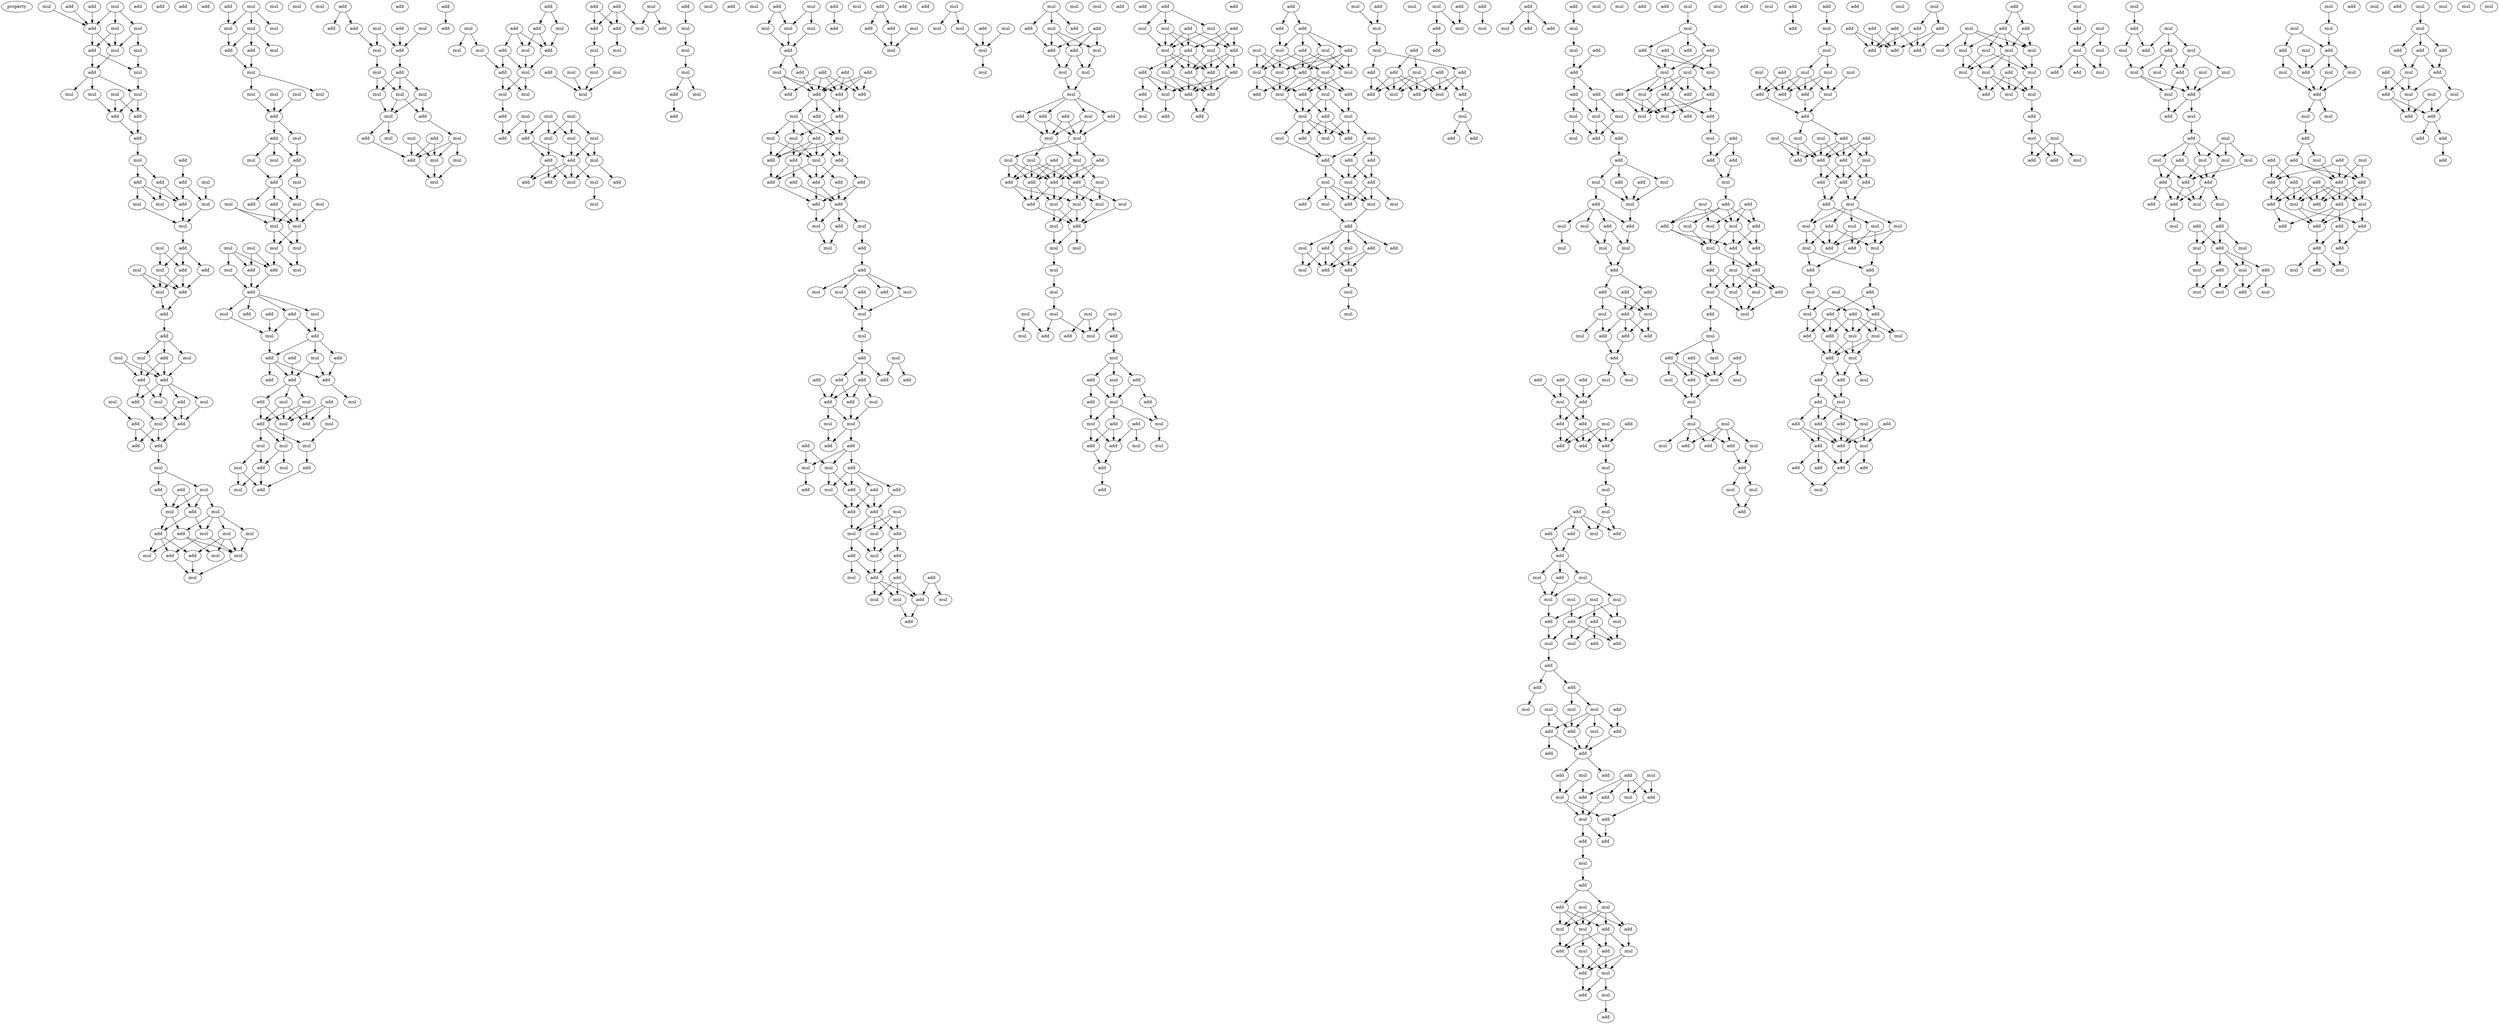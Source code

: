 digraph {
    node [fontcolor=black]
    property [mul=2,lf=1.1]
    0 [ label = mul ];
    1 [ label = mul ];
    2 [ label = add ];
    3 [ label = add ];
    4 [ label = add ];
    5 [ label = add ];
    6 [ label = mul ];
    7 [ label = mul ];
    8 [ label = mul ];
    9 [ label = add ];
    10 [ label = mul ];
    11 [ label = mul ];
    12 [ label = add ];
    13 [ label = mul ];
    14 [ label = mul ];
    15 [ label = add ];
    16 [ label = mul ];
    17 [ label = mul ];
    18 [ label = add ];
    19 [ label = add ];
    20 [ label = add ];
    21 [ label = add ];
    22 [ label = add ];
    23 [ label = mul ];
    24 [ label = add ];
    25 [ label = add ];
    26 [ label = add ];
    27 [ label = mul ];
    28 [ label = add ];
    29 [ label = add ];
    30 [ label = mul ];
    31 [ label = mul ];
    32 [ label = mul ];
    33 [ label = mul ];
    34 [ label = mul ];
    35 [ label = add ];
    36 [ label = mul ];
    37 [ label = mul ];
    38 [ label = add ];
    39 [ label = add ];
    40 [ label = mul ];
    41 [ label = add ];
    42 [ label = add ];
    43 [ label = add ];
    44 [ label = mul ];
    45 [ label = mul ];
    46 [ label = mul ];
    47 [ label = add ];
    48 [ label = add ];
    49 [ label = add ];
    50 [ label = add ];
    51 [ label = mul ];
    52 [ label = mul ];
    53 [ label = mul ];
    54 [ label = add ];
    55 [ label = add ];
    56 [ label = mul ];
    57 [ label = add ];
    58 [ label = add ];
    59 [ label = add ];
    60 [ label = mul ];
    61 [ label = mul ];
    62 [ label = add ];
    63 [ label = add ];
    64 [ label = mul ];
    65 [ label = mul ];
    66 [ label = add ];
    67 [ label = mul ];
    68 [ label = mul ];
    69 [ label = mul ];
    70 [ label = add ];
    71 [ label = add ];
    72 [ label = add ];
    73 [ label = mul ];
    74 [ label = add ];
    75 [ label = mul ];
    76 [ label = mul ];
    77 [ label = mul ];
    78 [ label = mul ];
    79 [ label = add ];
    80 [ label = mul ];
    81 [ label = mul ];
    82 [ label = mul ];
    83 [ label = mul ];
    84 [ label = add ];
    85 [ label = add ];
    86 [ label = mul ];
    87 [ label = mul ];
    88 [ label = mul ];
    89 [ label = mul ];
    90 [ label = mul ];
    91 [ label = add ];
    92 [ label = mul ];
    93 [ label = add ];
    94 [ label = mul ];
    95 [ label = add ];
    96 [ label = mul ];
    97 [ label = mul ];
    98 [ label = add ];
    99 [ label = mul ];
    100 [ label = mul ];
    101 [ label = add ];
    102 [ label = add ];
    103 [ label = mul ];
    104 [ label = mul ];
    105 [ label = mul ];
    106 [ label = mul ];
    107 [ label = mul ];
    108 [ label = mul ];
    109 [ label = mul ];
    110 [ label = add ];
    111 [ label = add ];
    112 [ label = mul ];
    113 [ label = mul ];
    114 [ label = add ];
    115 [ label = add ];
    116 [ label = add ];
    117 [ label = mul ];
    118 [ label = mul ];
    119 [ label = add ];
    120 [ label = add ];
    121 [ label = mul ];
    122 [ label = add ];
    123 [ label = add ];
    124 [ label = mul ];
    125 [ label = add ];
    126 [ label = add ];
    127 [ label = add ];
    128 [ label = add ];
    129 [ label = mul ];
    130 [ label = mul ];
    131 [ label = add ];
    132 [ label = add ];
    133 [ label = mul ];
    134 [ label = add ];
    135 [ label = mul ];
    136 [ label = mul ];
    137 [ label = add ];
    138 [ label = mul ];
    139 [ label = mul ];
    140 [ label = mul ];
    141 [ label = add ];
    142 [ label = add ];
    143 [ label = mul ];
    144 [ label = mul ];
    145 [ label = mul ];
    146 [ label = mul ];
    147 [ label = add ];
    148 [ label = mul ];
    149 [ label = mul ];
    150 [ label = add ];
    151 [ label = add ];
    152 [ label = add ];
    153 [ label = mul ];
    154 [ label = mul ];
    155 [ label = add ];
    156 [ label = add ];
    157 [ label = mul ];
    158 [ label = add ];
    159 [ label = mul ];
    160 [ label = mul ];
    161 [ label = mul ];
    162 [ label = mul ];
    163 [ label = add ];
    164 [ label = mul ];
    165 [ label = mul ];
    166 [ label = mul ];
    167 [ label = add ];
    168 [ label = add ];
    169 [ label = mul ];
    170 [ label = add ];
    171 [ label = mul ];
    172 [ label = mul ];
    173 [ label = add ];
    174 [ label = mul ];
    175 [ label = add ];
    176 [ label = add ];
    177 [ label = add ];
    178 [ label = add ];
    179 [ label = add ];
    180 [ label = mul ];
    181 [ label = mul ];
    182 [ label = mul ];
    183 [ label = add ];
    184 [ label = mul ];
    185 [ label = mul ];
    186 [ label = add ];
    187 [ label = add ];
    188 [ label = mul ];
    189 [ label = mul ];
    190 [ label = mul ];
    191 [ label = mul ];
    192 [ label = add ];
    193 [ label = mul ];
    194 [ label = mul ];
    195 [ label = mul ];
    196 [ label = mul ];
    197 [ label = add ];
    198 [ label = add ];
    199 [ label = mul ];
    200 [ label = add ];
    201 [ label = add ];
    202 [ label = mul ];
    203 [ label = add ];
    204 [ label = add ];
    205 [ label = add ];
    206 [ label = mul ];
    207 [ label = mul ];
    208 [ label = mul ];
    209 [ label = add ];
    210 [ label = mul ];
    211 [ label = add ];
    212 [ label = add ];
    213 [ label = add ];
    214 [ label = add ];
    215 [ label = mul ];
    216 [ label = mul ];
    217 [ label = mul ];
    218 [ label = add ];
    219 [ label = mul ];
    220 [ label = mul ];
    221 [ label = mul ];
    222 [ label = add ];
    223 [ label = mul ];
    224 [ label = mul ];
    225 [ label = mul ];
    226 [ label = add ];
    227 [ label = mul ];
    228 [ label = mul ];
    229 [ label = mul ];
    230 [ label = add ];
    231 [ label = mul ];
    232 [ label = add ];
    233 [ label = add ];
    234 [ label = mul ];
    235 [ label = mul ];
    236 [ label = mul ];
    237 [ label = mul ];
    238 [ label = add ];
    239 [ label = add ];
    240 [ label = add ];
    241 [ label = add ];
    242 [ label = mul ];
    243 [ label = add ];
    244 [ label = add ];
    245 [ label = add ];
    246 [ label = add ];
    247 [ label = add ];
    248 [ label = add ];
    249 [ label = mul ];
    250 [ label = add ];
    251 [ label = mul ];
    252 [ label = add ];
    253 [ label = mul ];
    254 [ label = mul ];
    255 [ label = add ];
    256 [ label = add ];
    257 [ label = add ];
    258 [ label = mul ];
    259 [ label = add ];
    260 [ label = add ];
    261 [ label = add ];
    262 [ label = add ];
    263 [ label = add ];
    264 [ label = add ];
    265 [ label = add ];
    266 [ label = add ];
    267 [ label = add ];
    268 [ label = mul ];
    269 [ label = mul ];
    270 [ label = add ];
    271 [ label = add ];
    272 [ label = mul ];
    273 [ label = add ];
    274 [ label = mul ];
    275 [ label = mul ];
    276 [ label = add ];
    277 [ label = add ];
    278 [ label = mul ];
    279 [ label = mul ];
    280 [ label = mul ];
    281 [ label = mul ];
    282 [ label = add ];
    283 [ label = add ];
    284 [ label = add ];
    285 [ label = add ];
    286 [ label = add ];
    287 [ label = add ];
    288 [ label = mul ];
    289 [ label = add ];
    290 [ label = add ];
    291 [ label = mul ];
    292 [ label = mul ];
    293 [ label = add ];
    294 [ label = add ];
    295 [ label = add ];
    296 [ label = mul ];
    297 [ label = add ];
    298 [ label = mul ];
    299 [ label = add ];
    300 [ label = add ];
    301 [ label = add ];
    302 [ label = mul ];
    303 [ label = add ];
    304 [ label = add ];
    305 [ label = mul ];
    306 [ label = add ];
    307 [ label = add ];
    308 [ label = mul ];
    309 [ label = mul ];
    310 [ label = add ];
    311 [ label = add ];
    312 [ label = mul ];
    313 [ label = mul ];
    314 [ label = add ];
    315 [ label = add ];
    316 [ label = add ];
    317 [ label = mul ];
    318 [ label = mul ];
    319 [ label = mul ];
    320 [ label = add ];
    321 [ label = add ];
    322 [ label = mul ];
    323 [ label = add ];
    324 [ label = add ];
    325 [ label = add ];
    326 [ label = add ];
    327 [ label = mul ];
    328 [ label = add ];
    329 [ label = mul ];
    330 [ label = mul ];
    331 [ label = add ];
    332 [ label = mul ];
    333 [ label = mul ];
    334 [ label = mul ];
    335 [ label = mul ];
    336 [ label = mul ];
    337 [ label = mul ];
    338 [ label = add ];
    339 [ label = mul ];
    340 [ label = add ];
    341 [ label = add ];
    342 [ label = add ];
    343 [ label = add ];
    344 [ label = mul ];
    345 [ label = mul ];
    346 [ label = mul ];
    347 [ label = mul ];
    348 [ label = mul ];
    349 [ label = add ];
    350 [ label = add ];
    351 [ label = add ];
    352 [ label = add ];
    353 [ label = mul ];
    354 [ label = mul ];
    355 [ label = mul ];
    356 [ label = add ];
    357 [ label = mul ];
    358 [ label = mul ];
    359 [ label = add ];
    360 [ label = add ];
    361 [ label = mul ];
    362 [ label = add ];
    363 [ label = add ];
    364 [ label = add ];
    365 [ label = mul ];
    366 [ label = mul ];
    367 [ label = add ];
    368 [ label = mul ];
    369 [ label = mul ];
    370 [ label = mul ];
    371 [ label = add ];
    372 [ label = mul ];
    373 [ label = mul ];
    374 [ label = mul ];
    375 [ label = mul ];
    376 [ label = mul ];
    377 [ label = mul ];
    378 [ label = mul ];
    379 [ label = mul ];
    380 [ label = mul ];
    381 [ label = mul ];
    382 [ label = add ];
    383 [ label = add ];
    384 [ label = mul ];
    385 [ label = add ];
    386 [ label = mul ];
    387 [ label = mul ];
    388 [ label = add ];
    389 [ label = mul ];
    390 [ label = add ];
    391 [ label = mul ];
    392 [ label = add ];
    393 [ label = add ];
    394 [ label = add ];
    395 [ label = mul ];
    396 [ label = add ];
    397 [ label = mul ];
    398 [ label = add ];
    399 [ label = add ];
    400 [ label = mul ];
    401 [ label = add ];
    402 [ label = mul ];
    403 [ label = add ];
    404 [ label = add ];
    405 [ label = add ];
    406 [ label = add ];
    407 [ label = add ];
    408 [ label = add ];
    409 [ label = mul ];
    410 [ label = mul ];
    411 [ label = mul ];
    412 [ label = mul ];
    413 [ label = add ];
    414 [ label = mul ];
    415 [ label = add ];
    416 [ label = add ];
    417 [ label = add ];
    418 [ label = add ];
    419 [ label = mul ];
    420 [ label = add ];
    421 [ label = add ];
    422 [ label = add ];
    423 [ label = add ];
    424 [ label = add ];
    425 [ label = mul ];
    426 [ label = add ];
    427 [ label = add ];
    428 [ label = mul ];
    429 [ label = add ];
    430 [ label = add ];
    431 [ label = add ];
    432 [ label = mul ];
    433 [ label = mul ];
    434 [ label = add ];
    435 [ label = mul ];
    436 [ label = add ];
    437 [ label = mul ];
    438 [ label = mul ];
    439 [ label = mul ];
    440 [ label = mul ];
    441 [ label = add ];
    442 [ label = mul ];
    443 [ label = mul ];
    444 [ label = add ];
    445 [ label = add ];
    446 [ label = add ];
    447 [ label = mul ];
    448 [ label = add ];
    449 [ label = mul ];
    450 [ label = mul ];
    451 [ label = mul ];
    452 [ label = add ];
    453 [ label = mul ];
    454 [ label = add ];
    455 [ label = add ];
    456 [ label = add ];
    457 [ label = add ];
    458 [ label = add ];
    459 [ label = mul ];
    460 [ label = mul ];
    461 [ label = mul ];
    462 [ label = add ];
    463 [ label = add ];
    464 [ label = mul ];
    465 [ label = mul ];
    466 [ label = add ];
    467 [ label = mul ];
    468 [ label = add ];
    469 [ label = add ];
    470 [ label = mul ];
    471 [ label = add ];
    472 [ label = mul ];
    473 [ label = add ];
    474 [ label = add ];
    475 [ label = mul ];
    476 [ label = mul ];
    477 [ label = mul ];
    478 [ label = add ];
    479 [ label = mul ];
    480 [ label = mul ];
    481 [ label = mul ];
    482 [ label = add ];
    483 [ label = mul ];
    484 [ label = add ];
    485 [ label = add ];
    486 [ label = add ];
    487 [ label = add ];
    488 [ label = mul ];
    489 [ label = mul ];
    490 [ label = add ];
    491 [ label = add ];
    492 [ label = add ];
    493 [ label = mul ];
    494 [ label = add ];
    495 [ label = mul ];
    496 [ label = add ];
    497 [ label = add ];
    498 [ label = add ];
    499 [ label = mul ];
    500 [ label = add ];
    501 [ label = add ];
    502 [ label = add ];
    503 [ label = mul ];
    504 [ label = add ];
    505 [ label = mul ];
    506 [ label = add ];
    507 [ label = add ];
    508 [ label = mul ];
    509 [ label = mul ];
    510 [ label = mul ];
    511 [ label = add ];
    512 [ label = add ];
    513 [ label = add ];
    514 [ label = add ];
    515 [ label = mul ];
    516 [ label = mul ];
    517 [ label = mul ];
    518 [ label = mul ];
    519 [ label = add ];
    520 [ label = mul ];
    521 [ label = add ];
    522 [ label = add ];
    523 [ label = mul ];
    524 [ label = mul ];
    525 [ label = add ];
    526 [ label = add ];
    527 [ label = add ];
    528 [ label = mul ];
    529 [ label = mul ];
    530 [ label = add ];
    531 [ label = mul ];
    532 [ label = add ];
    533 [ label = mul ];
    534 [ label = mul ];
    535 [ label = mul ];
    536 [ label = add ];
    537 [ label = add ];
    538 [ label = add ];
    539 [ label = add ];
    540 [ label = mul ];
    541 [ label = add ];
    542 [ label = mul ];
    543 [ label = add ];
    544 [ label = add ];
    545 [ label = mul ];
    546 [ label = add ];
    547 [ label = add ];
    548 [ label = add ];
    549 [ label = add ];
    550 [ label = add ];
    551 [ label = mul ];
    552 [ label = mul ];
    553 [ label = mul ];
    554 [ label = add ];
    555 [ label = add ];
    556 [ label = add ];
    557 [ label = add ];
    558 [ label = mul ];
    559 [ label = add ];
    560 [ label = add ];
    561 [ label = add ];
    562 [ label = mul ];
    563 [ label = mul ];
    564 [ label = add ];
    565 [ label = mul ];
    566 [ label = mul ];
    567 [ label = add ];
    568 [ label = add ];
    569 [ label = add ];
    570 [ label = add ];
    571 [ label = add ];
    572 [ label = mul ];
    573 [ label = mul ];
    574 [ label = mul ];
    575 [ label = mul ];
    576 [ label = mul ];
    577 [ label = mul ];
    578 [ label = mul ];
    579 [ label = add ];
    580 [ label = add ];
    581 [ label = add ];
    582 [ label = mul ];
    583 [ label = add ];
    584 [ label = add ];
    585 [ label = mul ];
    586 [ label = add ];
    587 [ label = add ];
    588 [ label = add ];
    589 [ label = mul ];
    590 [ label = add ];
    591 [ label = mul ];
    592 [ label = mul ];
    593 [ label = mul ];
    594 [ label = add ];
    595 [ label = mul ];
    596 [ label = add ];
    597 [ label = add ];
    598 [ label = add ];
    599 [ label = add ];
    600 [ label = add ];
    601 [ label = add ];
    602 [ label = mul ];
    603 [ label = add ];
    604 [ label = mul ];
    605 [ label = add ];
    606 [ label = add ];
    607 [ label = mul ];
    608 [ label = mul ];
    609 [ label = add ];
    610 [ label = mul ];
    611 [ label = add ];
    612 [ label = add ];
    613 [ label = add ];
    614 [ label = add ];
    615 [ label = add ];
    616 [ label = mul ];
    617 [ label = add ];
    618 [ label = mul ];
    619 [ label = add ];
    620 [ label = mul ];
    621 [ label = add ];
    622 [ label = mul ];
    623 [ label = add ];
    624 [ label = mul ];
    625 [ label = add ];
    626 [ label = mul ];
    627 [ label = mul ];
    628 [ label = add ];
    629 [ label = mul ];
    630 [ label = add ];
    631 [ label = add ];
    632 [ label = mul ];
    633 [ label = mul ];
    634 [ label = add ];
    635 [ label = mul ];
    636 [ label = add ];
    637 [ label = add ];
    638 [ label = add ];
    639 [ label = add ];
    640 [ label = mul ];
    641 [ label = mul ];
    642 [ label = mul ];
    643 [ label = add ];
    644 [ label = add ];
    645 [ label = mul ];
    646 [ label = add ];
    647 [ label = add ];
    648 [ label = add ];
    649 [ label = add ];
    650 [ label = mul ];
    651 [ label = mul ];
    652 [ label = add ];
    653 [ label = mul ];
    654 [ label = add ];
    655 [ label = add ];
    656 [ label = mul ];
    657 [ label = mul ];
    658 [ label = add ];
    659 [ label = add ];
    660 [ label = mul ];
    661 [ label = add ];
    662 [ label = mul ];
    663 [ label = add ];
    664 [ label = mul ];
    665 [ label = mul ];
    666 [ label = add ];
    667 [ label = mul ];
    668 [ label = add ];
    669 [ label = mul ];
    670 [ label = add ];
    671 [ label = add ];
    672 [ label = mul ];
    673 [ label = mul ];
    674 [ label = mul ];
    675 [ label = add ];
    676 [ label = add ];
    677 [ label = mul ];
    678 [ label = mul ];
    679 [ label = add ];
    680 [ label = add ];
    681 [ label = mul ];
    682 [ label = add ];
    683 [ label = add ];
    684 [ label = mul ];
    685 [ label = mul ];
    686 [ label = mul ];
    687 [ label = mul ];
    688 [ label = mul ];
    689 [ label = mul ];
    690 [ label = mul ];
    691 [ label = add ];
    692 [ label = add ];
    693 [ label = mul ];
    694 [ label = add ];
    695 [ label = add ];
    696 [ label = add ];
    697 [ label = mul ];
    698 [ label = mul ];
    699 [ label = mul ];
    700 [ label = add ];
    701 [ label = add ];
    702 [ label = add ];
    703 [ label = add ];
    704 [ label = mul ];
    705 [ label = add ];
    706 [ label = mul ];
    707 [ label = mul ];
    708 [ label = mul ];
    709 [ label = mul ];
    710 [ label = add ];
    711 [ label = mul ];
    712 [ label = add ];
    713 [ label = add ];
    714 [ label = add ];
    715 [ label = mul ];
    716 [ label = add ];
    717 [ label = mul ];
    718 [ label = add ];
    719 [ label = mul ];
    720 [ label = mul ];
    721 [ label = add ];
    722 [ label = add ];
    723 [ label = mul ];
    724 [ label = add ];
    725 [ label = add ];
    726 [ label = mul ];
    727 [ label = add ];
    728 [ label = add ];
    729 [ label = add ];
    730 [ label = add ];
    731 [ label = mul ];
    732 [ label = mul ];
    733 [ label = mul ];
    734 [ label = mul ];
    735 [ label = mul ];
    736 [ label = add ];
    737 [ label = mul ];
    738 [ label = mul ];
    739 [ label = add ];
    740 [ label = add ];
    741 [ label = add ];
    742 [ label = add ];
    743 [ label = add ];
    744 [ label = mul ];
    745 [ label = mul ];
    746 [ label = add ];
    747 [ label = mul ];
    748 [ label = add ];
    749 [ label = add ];
    750 [ label = add ];
    751 [ label = mul ];
    752 [ label = mul ];
    753 [ label = add ];
    754 [ label = mul ];
    755 [ label = add ];
    756 [ label = mul ];
    757 [ label = mul ];
    758 [ label = add ];
    759 [ label = add ];
    760 [ label = add ];
    761 [ label = mul ];
    762 [ label = add ];
    763 [ label = mul ];
    764 [ label = add ];
    765 [ label = add ];
    766 [ label = add ];
    767 [ label = add ];
    768 [ label = add ];
    769 [ label = mul ];
    770 [ label = add ];
    771 [ label = add ];
    772 [ label = add ];
    773 [ label = add ];
    774 [ label = mul ];
    775 [ label = mul ];
    776 [ label = add ];
    777 [ label = add ];
    778 [ label = add ];
    779 [ label = add ];
    780 [ label = add ];
    781 [ label = add ];
    782 [ label = add ];
    783 [ label = add ];
    784 [ label = add ];
    785 [ label = add ];
    786 [ label = add ];
    787 [ label = mul ];
    788 [ label = mul ];
    789 [ label = mul ];
    790 [ label = mul ];
    791 [ label = mul ];
    792 [ label = mul ];
    793 [ label = mul ];
    794 [ label = mul ];
    795 [ label = add ];
    796 [ label = mul ];
    797 [ label = add ];
    798 [ label = mul ];
    799 [ label = mul ];
    800 [ label = add ];
    801 [ label = mul ];
    802 [ label = mul ];
    803 [ label = mul ];
    804 [ label = add ];
    805 [ label = add ];
    806 [ label = add ];
    807 [ label = mul ];
    808 [ label = mul ];
    809 [ label = mul ];
    810 [ label = mul ];
    811 [ label = mul ];
    812 [ label = add ];
    813 [ label = mul ];
    814 [ label = add ];
    815 [ label = add ];
    816 [ label = mul ];
    817 [ label = mul ];
    818 [ label = mul ];
    819 [ label = add ];
    820 [ label = add ];
    821 [ label = mul ];
    822 [ label = add ];
    823 [ label = mul ];
    824 [ label = mul ];
    825 [ label = mul ];
    826 [ label = mul ];
    827 [ label = add ];
    828 [ label = add ];
    829 [ label = mul ];
    830 [ label = mul ];
    831 [ label = add ];
    832 [ label = mul ];
    833 [ label = mul ];
    834 [ label = mul ];
    835 [ label = mul ];
    836 [ label = add ];
    837 [ label = add ];
    838 [ label = add ];
    839 [ label = add ];
    840 [ label = mul ];
    841 [ label = add ];
    842 [ label = mul ];
    843 [ label = add ];
    844 [ label = mul ];
    845 [ label = add ];
    846 [ label = add ];
    847 [ label = mul ];
    848 [ label = add ];
    849 [ label = mul ];
    850 [ label = mul ];
    851 [ label = add ];
    852 [ label = mul ];
    853 [ label = add ];
    854 [ label = mul ];
    855 [ label = add ];
    856 [ label = mul ];
    857 [ label = mul ];
    858 [ label = mul ];
    859 [ label = mul ];
    860 [ label = mul ];
    861 [ label = mul ];
    862 [ label = add ];
    863 [ label = add ];
    864 [ label = mul ];
    865 [ label = mul ];
    866 [ label = mul ];
    867 [ label = add ];
    868 [ label = add ];
    869 [ label = mul ];
    870 [ label = mul ];
    871 [ label = add ];
    872 [ label = mul ];
    873 [ label = add ];
    874 [ label = mul ];
    875 [ label = add ];
    876 [ label = add ];
    877 [ label = add ];
    878 [ label = mul ];
    879 [ label = add ];
    880 [ label = add ];
    881 [ label = add ];
    882 [ label = add ];
    883 [ label = add ];
    884 [ label = mul ];
    885 [ label = add ];
    886 [ label = add ];
    887 [ label = add ];
    888 [ label = mul ];
    889 [ label = add ];
    890 [ label = add ];
    891 [ label = add ];
    892 [ label = add ];
    893 [ label = add ];
    894 [ label = add ];
    895 [ label = mul ];
    896 [ label = mul ];
    897 [ label = add ];
    898 [ label = add ];
    899 [ label = mul ];
    900 [ label = mul ];
    901 [ label = add ];
    902 [ label = add ];
    903 [ label = add ];
    904 [ label = mul ];
    905 [ label = add ];
    906 [ label = mul ];
    907 [ label = add ];
    908 [ label = mul ];
    909 [ label = add ];
    910 [ label = mul ];
    911 [ label = mul ];
    912 [ label = add ];
    913 [ label = add ];
    914 [ label = add ];
    915 [ label = add ];
    916 [ label = add ];
    917 [ label = mul ];
    918 [ label = mul ];
    0 -> 5 [ name = 0 ];
    1 -> 5 [ name = 1 ];
    1 -> 6 [ name = 2 ];
    1 -> 7 [ name = 3 ];
    2 -> 5 [ name = 4 ];
    4 -> 5 [ name = 5 ];
    5 -> 8 [ name = 6 ];
    5 -> 9 [ name = 7 ];
    6 -> 8 [ name = 8 ];
    6 -> 9 [ name = 9 ];
    7 -> 8 [ name = 10 ];
    7 -> 10 [ name = 11 ];
    8 -> 12 [ name = 12 ];
    9 -> 11 [ name = 13 ];
    9 -> 12 [ name = 14 ];
    10 -> 11 [ name = 15 ];
    11 -> 13 [ name = 16 ];
    12 -> 13 [ name = 17 ];
    12 -> 14 [ name = 18 ];
    12 -> 17 [ name = 19 ];
    13 -> 18 [ name = 20 ];
    13 -> 19 [ name = 21 ];
    14 -> 19 [ name = 22 ];
    16 -> 18 [ name = 23 ];
    16 -> 19 [ name = 24 ];
    18 -> 21 [ name = 25 ];
    19 -> 21 [ name = 26 ];
    21 -> 23 [ name = 27 ];
    22 -> 25 [ name = 28 ];
    23 -> 24 [ name = 29 ];
    23 -> 28 [ name = 30 ];
    24 -> 29 [ name = 31 ];
    24 -> 30 [ name = 32 ];
    24 -> 31 [ name = 33 ];
    25 -> 29 [ name = 34 ];
    25 -> 32 [ name = 35 ];
    27 -> 32 [ name = 36 ];
    28 -> 29 [ name = 37 ];
    28 -> 30 [ name = 38 ];
    29 -> 33 [ name = 39 ];
    31 -> 33 [ name = 40 ];
    32 -> 33 [ name = 41 ];
    33 -> 35 [ name = 42 ];
    34 -> 37 [ name = 43 ];
    34 -> 38 [ name = 44 ];
    35 -> 37 [ name = 45 ];
    35 -> 38 [ name = 46 ];
    35 -> 39 [ name = 47 ];
    36 -> 40 [ name = 48 ];
    36 -> 41 [ name = 49 ];
    37 -> 40 [ name = 50 ];
    37 -> 41 [ name = 51 ];
    38 -> 40 [ name = 52 ];
    38 -> 41 [ name = 53 ];
    39 -> 41 [ name = 54 ];
    40 -> 42 [ name = 55 ];
    41 -> 42 [ name = 56 ];
    42 -> 43 [ name = 57 ];
    43 -> 45 [ name = 58 ];
    43 -> 46 [ name = 59 ];
    43 -> 47 [ name = 60 ];
    44 -> 48 [ name = 61 ];
    44 -> 49 [ name = 62 ];
    45 -> 49 [ name = 63 ];
    46 -> 48 [ name = 64 ];
    46 -> 49 [ name = 65 ];
    47 -> 48 [ name = 66 ];
    47 -> 49 [ name = 67 ];
    48 -> 50 [ name = 68 ];
    48 -> 53 [ name = 69 ];
    49 -> 50 [ name = 70 ];
    49 -> 52 [ name = 71 ];
    49 -> 53 [ name = 72 ];
    49 -> 54 [ name = 73 ];
    50 -> 56 [ name = 74 ];
    51 -> 55 [ name = 75 ];
    52 -> 57 [ name = 76 ];
    53 -> 57 [ name = 77 ];
    54 -> 56 [ name = 78 ];
    54 -> 57 [ name = 79 ];
    55 -> 58 [ name = 80 ];
    55 -> 59 [ name = 81 ];
    56 -> 58 [ name = 82 ];
    56 -> 59 [ name = 83 ];
    57 -> 59 [ name = 84 ];
    59 -> 60 [ name = 85 ];
    60 -> 61 [ name = 86 ];
    60 -> 63 [ name = 87 ];
    61 -> 64 [ name = 88 ];
    61 -> 65 [ name = 89 ];
    61 -> 66 [ name = 90 ];
    62 -> 65 [ name = 91 ];
    62 -> 66 [ name = 92 ];
    63 -> 65 [ name = 93 ];
    64 -> 67 [ name = 94 ];
    64 -> 68 [ name = 95 ];
    64 -> 69 [ name = 96 ];
    64 -> 71 [ name = 97 ];
    65 -> 70 [ name = 98 ];
    65 -> 71 [ name = 99 ];
    66 -> 68 [ name = 100 ];
    66 -> 70 [ name = 101 ];
    67 -> 73 [ name = 102 ];
    67 -> 74 [ name = 103 ];
    67 -> 75 [ name = 104 ];
    68 -> 72 [ name = 105 ];
    68 -> 73 [ name = 106 ];
    69 -> 73 [ name = 107 ];
    70 -> 72 [ name = 108 ];
    70 -> 74 [ name = 109 ];
    70 -> 76 [ name = 110 ];
    71 -> 73 [ name = 111 ];
    71 -> 75 [ name = 112 ];
    71 -> 76 [ name = 113 ];
    72 -> 77 [ name = 114 ];
    73 -> 77 [ name = 115 ];
    74 -> 77 [ name = 116 ];
    78 -> 80 [ name = 117 ];
    78 -> 81 [ name = 118 ];
    78 -> 82 [ name = 119 ];
    79 -> 82 [ name = 120 ];
    80 -> 83 [ name = 121 ];
    80 -> 84 [ name = 122 ];
    80 -> 85 [ name = 123 ];
    82 -> 85 [ name = 124 ];
    84 -> 86 [ name = 125 ];
    85 -> 86 [ name = 126 ];
    86 -> 87 [ name = 127 ];
    86 -> 90 [ name = 128 ];
    87 -> 91 [ name = 129 ];
    88 -> 91 [ name = 130 ];
    89 -> 91 [ name = 131 ];
    91 -> 92 [ name = 132 ];
    91 -> 93 [ name = 133 ];
    92 -> 95 [ name = 134 ];
    93 -> 94 [ name = 135 ];
    93 -> 95 [ name = 136 ];
    93 -> 96 [ name = 137 ];
    95 -> 97 [ name = 138 ];
    95 -> 98 [ name = 139 ];
    96 -> 98 [ name = 140 ];
    97 -> 100 [ name = 141 ];
    98 -> 100 [ name = 142 ];
    98 -> 101 [ name = 143 ];
    98 -> 102 [ name = 144 ];
    99 -> 105 [ name = 145 ];
    100 -> 104 [ name = 146 ];
    100 -> 105 [ name = 147 ];
    101 -> 104 [ name = 148 ];
    101 -> 105 [ name = 149 ];
    103 -> 104 [ name = 150 ];
    103 -> 105 [ name = 151 ];
    104 -> 106 [ name = 152 ];
    104 -> 107 [ name = 153 ];
    105 -> 106 [ name = 154 ];
    105 -> 107 [ name = 155 ];
    106 -> 111 [ name = 156 ];
    106 -> 112 [ name = 157 ];
    107 -> 112 [ name = 158 ];
    108 -> 110 [ name = 159 ];
    108 -> 111 [ name = 160 ];
    108 -> 113 [ name = 161 ];
    109 -> 110 [ name = 162 ];
    109 -> 111 [ name = 163 ];
    110 -> 114 [ name = 164 ];
    111 -> 114 [ name = 165 ];
    113 -> 114 [ name = 166 ];
    114 -> 115 [ name = 167 ];
    114 -> 117 [ name = 168 ];
    114 -> 118 [ name = 169 ];
    114 -> 119 [ name = 170 ];
    115 -> 120 [ name = 171 ];
    115 -> 121 [ name = 172 ];
    116 -> 121 [ name = 173 ];
    117 -> 120 [ name = 174 ];
    118 -> 121 [ name = 175 ];
    120 -> 123 [ name = 176 ];
    120 -> 124 [ name = 177 ];
    120 -> 125 [ name = 178 ];
    121 -> 123 [ name = 179 ];
    122 -> 127 [ name = 180 ];
    123 -> 126 [ name = 181 ];
    123 -> 127 [ name = 182 ];
    123 -> 128 [ name = 183 ];
    124 -> 127 [ name = 184 ];
    124 -> 128 [ name = 185 ];
    125 -> 128 [ name = 186 ];
    127 -> 129 [ name = 187 ];
    127 -> 131 [ name = 188 ];
    127 -> 133 [ name = 189 ];
    128 -> 130 [ name = 190 ];
    129 -> 134 [ name = 191 ];
    129 -> 136 [ name = 192 ];
    129 -> 137 [ name = 193 ];
    131 -> 136 [ name = 194 ];
    131 -> 137 [ name = 195 ];
    132 -> 134 [ name = 196 ];
    132 -> 135 [ name = 197 ];
    132 -> 136 [ name = 198 ];
    133 -> 134 [ name = 199 ];
    133 -> 136 [ name = 200 ];
    133 -> 137 [ name = 201 ];
    135 -> 140 [ name = 202 ];
    136 -> 138 [ name = 203 ];
    137 -> 138 [ name = 204 ];
    137 -> 139 [ name = 205 ];
    137 -> 140 [ name = 206 ];
    138 -> 141 [ name = 207 ];
    138 -> 144 [ name = 208 ];
    139 -> 141 [ name = 209 ];
    139 -> 145 [ name = 210 ];
    140 -> 142 [ name = 211 ];
    141 -> 146 [ name = 212 ];
    141 -> 147 [ name = 213 ];
    142 -> 147 [ name = 214 ];
    145 -> 146 [ name = 215 ];
    145 -> 147 [ name = 216 ];
    150 -> 151 [ name = 217 ];
    150 -> 152 [ name = 218 ];
    151 -> 157 [ name = 219 ];
    153 -> 156 [ name = 220 ];
    153 -> 157 [ name = 221 ];
    154 -> 156 [ name = 222 ];
    155 -> 156 [ name = 223 ];
    156 -> 158 [ name = 224 ];
    157 -> 159 [ name = 225 ];
    158 -> 160 [ name = 226 ];
    158 -> 161 [ name = 227 ];
    158 -> 162 [ name = 228 ];
    159 -> 160 [ name = 229 ];
    159 -> 161 [ name = 230 ];
    160 -> 164 [ name = 231 ];
    161 -> 163 [ name = 232 ];
    161 -> 164 [ name = 233 ];
    162 -> 163 [ name = 234 ];
    162 -> 164 [ name = 235 ];
    163 -> 165 [ name = 236 ];
    164 -> 166 [ name = 237 ];
    164 -> 168 [ name = 238 ];
    165 -> 171 [ name = 239 ];
    165 -> 172 [ name = 240 ];
    165 -> 173 [ name = 241 ];
    167 -> 171 [ name = 242 ];
    167 -> 173 [ name = 243 ];
    168 -> 173 [ name = 244 ];
    169 -> 171 [ name = 245 ];
    169 -> 173 [ name = 246 ];
    171 -> 174 [ name = 247 ];
    172 -> 174 [ name = 248 ];
    173 -> 174 [ name = 249 ];
    175 -> 177 [ name = 250 ];
    176 -> 178 [ name = 251 ];
    176 -> 180 [ name = 252 ];
    178 -> 185 [ name = 253 ];
    178 -> 186 [ name = 254 ];
    179 -> 183 [ name = 255 ];
    179 -> 185 [ name = 256 ];
    179 -> 186 [ name = 257 ];
    180 -> 186 [ name = 258 ];
    181 -> 182 [ name = 259 ];
    181 -> 184 [ name = 260 ];
    182 -> 187 [ name = 261 ];
    183 -> 187 [ name = 262 ];
    183 -> 188 [ name = 263 ];
    185 -> 188 [ name = 264 ];
    186 -> 188 [ name = 265 ];
    187 -> 189 [ name = 266 ];
    187 -> 190 [ name = 267 ];
    188 -> 189 [ name = 268 ];
    188 -> 190 [ name = 269 ];
    190 -> 192 [ name = 270 ];
    191 -> 195 [ name = 271 ];
    191 -> 196 [ name = 272 ];
    191 -> 199 [ name = 273 ];
    192 -> 197 [ name = 274 ];
    193 -> 197 [ name = 275 ];
    193 -> 198 [ name = 276 ];
    194 -> 195 [ name = 277 ];
    194 -> 196 [ name = 278 ];
    194 -> 198 [ name = 279 ];
    195 -> 201 [ name = 280 ];
    196 -> 200 [ name = 281 ];
    196 -> 202 [ name = 282 ];
    198 -> 200 [ name = 283 ];
    198 -> 201 [ name = 284 ];
    199 -> 200 [ name = 285 ];
    199 -> 202 [ name = 286 ];
    200 -> 204 [ name = 287 ];
    200 -> 205 [ name = 288 ];
    200 -> 206 [ name = 289 ];
    200 -> 207 [ name = 290 ];
    201 -> 204 [ name = 291 ];
    201 -> 205 [ name = 292 ];
    201 -> 207 [ name = 293 ];
    202 -> 203 [ name = 294 ];
    202 -> 207 [ name = 295 ];
    206 -> 208 [ name = 296 ];
    209 -> 213 [ name = 297 ];
    209 -> 214 [ name = 298 ];
    209 -> 215 [ name = 299 ];
    210 -> 212 [ name = 300 ];
    210 -> 215 [ name = 301 ];
    211 -> 213 [ name = 302 ];
    211 -> 214 [ name = 303 ];
    213 -> 216 [ name = 304 ];
    214 -> 217 [ name = 305 ];
    216 -> 220 [ name = 306 ];
    218 -> 223 [ name = 307 ];
    219 -> 223 [ name = 308 ];
    220 -> 223 [ name = 309 ];
    221 -> 223 [ name = 310 ];
    222 -> 224 [ name = 311 ];
    224 -> 228 [ name = 312 ];
    228 -> 229 [ name = 313 ];
    229 -> 230 [ name = 314 ];
    229 -> 231 [ name = 315 ];
    230 -> 232 [ name = 316 ];
    233 -> 235 [ name = 317 ];
    233 -> 236 [ name = 318 ];
    234 -> 235 [ name = 319 ];
    234 -> 237 [ name = 320 ];
    235 -> 238 [ name = 321 ];
    236 -> 238 [ name = 322 ];
    237 -> 238 [ name = 323 ];
    238 -> 239 [ name = 324 ];
    238 -> 242 [ name = 325 ];
    239 -> 247 [ name = 326 ];
    240 -> 245 [ name = 327 ];
    240 -> 246 [ name = 328 ];
    240 -> 247 [ name = 329 ];
    241 -> 245 [ name = 330 ];
    241 -> 246 [ name = 331 ];
    241 -> 247 [ name = 332 ];
    242 -> 244 [ name = 333 ];
    242 -> 246 [ name = 334 ];
    242 -> 247 [ name = 335 ];
    243 -> 244 [ name = 336 ];
    243 -> 245 [ name = 337 ];
    243 -> 246 [ name = 338 ];
    243 -> 247 [ name = 339 ];
    246 -> 250 [ name = 340 ];
    247 -> 248 [ name = 341 ];
    247 -> 249 [ name = 342 ];
    247 -> 250 [ name = 343 ];
    248 -> 251 [ name = 344 ];
    249 -> 251 [ name = 345 ];
    249 -> 252 [ name = 346 ];
    249 -> 253 [ name = 347 ];
    249 -> 254 [ name = 348 ];
    250 -> 251 [ name = 349 ];
    250 -> 253 [ name = 350 ];
    251 -> 255 [ name = 351 ];
    251 -> 257 [ name = 352 ];
    251 -> 258 [ name = 353 ];
    252 -> 255 [ name = 354 ];
    252 -> 256 [ name = 355 ];
    252 -> 257 [ name = 356 ];
    252 -> 258 [ name = 357 ];
    253 -> 255 [ name = 358 ];
    253 -> 256 [ name = 359 ];
    253 -> 258 [ name = 360 ];
    254 -> 255 [ name = 361 ];
    254 -> 258 [ name = 362 ];
    255 -> 261 [ name = 363 ];
    256 -> 259 [ name = 364 ];
    256 -> 261 [ name = 365 ];
    256 -> 262 [ name = 366 ];
    257 -> 262 [ name = 367 ];
    257 -> 263 [ name = 368 ];
    258 -> 260 [ name = 369 ];
    258 -> 261 [ name = 370 ];
    258 -> 262 [ name = 371 ];
    259 -> 265 [ name = 372 ];
    260 -> 265 [ name = 373 ];
    261 -> 264 [ name = 374 ];
    262 -> 264 [ name = 375 ];
    262 -> 265 [ name = 376 ];
    263 -> 264 [ name = 377 ];
    263 -> 265 [ name = 378 ];
    264 -> 269 [ name = 379 ];
    265 -> 266 [ name = 380 ];
    265 -> 268 [ name = 381 ];
    265 -> 269 [ name = 382 ];
    266 -> 272 [ name = 383 ];
    267 -> 270 [ name = 384 ];
    268 -> 271 [ name = 385 ];
    269 -> 272 [ name = 386 ];
    271 -> 273 [ name = 387 ];
    273 -> 274 [ name = 388 ];
    273 -> 275 [ name = 389 ];
    273 -> 277 [ name = 390 ];
    273 -> 278 [ name = 391 ];
    275 -> 279 [ name = 392 ];
    276 -> 279 [ name = 393 ];
    278 -> 279 [ name = 394 ];
    279 -> 280 [ name = 395 ];
    280 -> 282 [ name = 396 ];
    281 -> 286 [ name = 397 ];
    281 -> 287 [ name = 398 ];
    282 -> 283 [ name = 399 ];
    282 -> 285 [ name = 400 ];
    282 -> 287 [ name = 401 ];
    283 -> 289 [ name = 402 ];
    283 -> 290 [ name = 403 ];
    284 -> 290 [ name = 404 ];
    285 -> 288 [ name = 405 ];
    285 -> 289 [ name = 406 ];
    285 -> 290 [ name = 407 ];
    288 -> 292 [ name = 408 ];
    289 -> 292 [ name = 409 ];
    290 -> 291 [ name = 410 ];
    290 -> 292 [ name = 411 ];
    291 -> 295 [ name = 412 ];
    292 -> 293 [ name = 413 ];
    292 -> 295 [ name = 414 ];
    293 -> 296 [ name = 415 ];
    293 -> 297 [ name = 416 ];
    293 -> 298 [ name = 417 ];
    294 -> 296 [ name = 418 ];
    294 -> 298 [ name = 419 ];
    296 -> 302 [ name = 420 ];
    296 -> 303 [ name = 421 ];
    297 -> 299 [ name = 422 ];
    297 -> 300 [ name = 423 ];
    297 -> 302 [ name = 424 ];
    297 -> 303 [ name = 425 ];
    298 -> 301 [ name = 426 ];
    299 -> 304 [ name = 427 ];
    299 -> 306 [ name = 428 ];
    300 -> 306 [ name = 429 ];
    302 -> 304 [ name = 430 ];
    303 -> 304 [ name = 431 ];
    303 -> 306 [ name = 432 ];
    304 -> 309 [ name = 433 ];
    305 -> 307 [ name = 434 ];
    305 -> 308 [ name = 435 ];
    305 -> 309 [ name = 436 ];
    306 -> 307 [ name = 437 ];
    306 -> 308 [ name = 438 ];
    306 -> 309 [ name = 439 ];
    307 -> 310 [ name = 440 ];
    307 -> 312 [ name = 441 ];
    308 -> 312 [ name = 442 ];
    309 -> 311 [ name = 443 ];
    309 -> 312 [ name = 444 ];
    310 -> 314 [ name = 445 ];
    310 -> 316 [ name = 446 ];
    311 -> 313 [ name = 447 ];
    311 -> 314 [ name = 448 ];
    312 -> 314 [ name = 449 ];
    314 -> 317 [ name = 450 ];
    314 -> 318 [ name = 451 ];
    314 -> 320 [ name = 452 ];
    315 -> 319 [ name = 453 ];
    315 -> 320 [ name = 454 ];
    316 -> 317 [ name = 455 ];
    316 -> 318 [ name = 456 ];
    316 -> 320 [ name = 457 ];
    317 -> 321 [ name = 458 ];
    320 -> 321 [ name = 459 ];
    323 -> 325 [ name = 460 ];
    323 -> 326 [ name = 461 ];
    325 -> 329 [ name = 462 ];
    326 -> 329 [ name = 463 ];
    327 -> 329 [ name = 464 ];
    330 -> 332 [ name = 465 ];
    330 -> 334 [ name = 466 ];
    331 -> 335 [ name = 467 ];
    333 -> 335 [ name = 468 ];
    334 -> 335 [ name = 469 ];
    335 -> 336 [ name = 470 ];
    337 -> 338 [ name = 471 ];
    337 -> 339 [ name = 472 ];
    337 -> 340 [ name = 473 ];
    338 -> 342 [ name = 474 ];
    339 -> 342 [ name = 475 ];
    339 -> 343 [ name = 476 ];
    339 -> 344 [ name = 477 ];
    341 -> 342 [ name = 478 ];
    341 -> 343 [ name = 479 ];
    341 -> 344 [ name = 480 ];
    342 -> 345 [ name = 481 ];
    343 -> 345 [ name = 482 ];
    343 -> 346 [ name = 483 ];
    344 -> 346 [ name = 484 ];
    345 -> 347 [ name = 485 ];
    346 -> 347 [ name = 486 ];
    347 -> 348 [ name = 487 ];
    347 -> 350 [ name = 488 ];
    347 -> 351 [ name = 489 ];
    347 -> 352 [ name = 490 ];
    348 -> 353 [ name = 491 ];
    348 -> 354 [ name = 492 ];
    349 -> 353 [ name = 493 ];
    349 -> 354 [ name = 494 ];
    350 -> 353 [ name = 495 ];
    350 -> 354 [ name = 496 ];
    351 -> 354 [ name = 497 ];
    352 -> 353 [ name = 498 ];
    353 -> 357 [ name = 499 ];
    353 -> 358 [ name = 500 ];
    354 -> 355 [ name = 501 ];
    354 -> 357 [ name = 502 ];
    354 -> 359 [ name = 503 ];
    355 -> 360 [ name = 504 ];
    355 -> 362 [ name = 505 ];
    355 -> 363 [ name = 506 ];
    356 -> 360 [ name = 507 ];
    356 -> 362 [ name = 508 ];
    356 -> 363 [ name = 509 ];
    356 -> 364 [ name = 510 ];
    357 -> 360 [ name = 511 ];
    357 -> 361 [ name = 512 ];
    357 -> 363 [ name = 513 ];
    357 -> 364 [ name = 514 ];
    358 -> 360 [ name = 515 ];
    358 -> 362 [ name = 516 ];
    358 -> 363 [ name = 517 ];
    358 -> 364 [ name = 518 ];
    359 -> 363 [ name = 519 ];
    359 -> 364 [ name = 520 ];
    360 -> 367 [ name = 521 ];
    360 -> 369 [ name = 522 ];
    361 -> 366 [ name = 523 ];
    361 -> 368 [ name = 524 ];
    362 -> 367 [ name = 525 ];
    362 -> 368 [ name = 526 ];
    363 -> 366 [ name = 527 ];
    363 -> 367 [ name = 528 ];
    363 -> 369 [ name = 529 ];
    364 -> 365 [ name = 530 ];
    364 -> 368 [ name = 531 ];
    364 -> 369 [ name = 532 ];
    365 -> 371 [ name = 533 ];
    366 -> 371 [ name = 534 ];
    367 -> 371 [ name = 535 ];
    368 -> 370 [ name = 536 ];
    368 -> 371 [ name = 537 ];
    369 -> 370 [ name = 538 ];
    369 -> 371 [ name = 539 ];
    370 -> 372 [ name = 540 ];
    371 -> 372 [ name = 541 ];
    371 -> 374 [ name = 542 ];
    372 -> 376 [ name = 543 ];
    376 -> 377 [ name = 544 ];
    377 -> 379 [ name = 545 ];
    378 -> 382 [ name = 546 ];
    378 -> 386 [ name = 547 ];
    379 -> 385 [ name = 548 ];
    379 -> 386 [ name = 549 ];
    380 -> 383 [ name = 550 ];
    380 -> 386 [ name = 551 ];
    381 -> 384 [ name = 552 ];
    381 -> 385 [ name = 553 ];
    383 -> 387 [ name = 554 ];
    387 -> 388 [ name = 555 ];
    387 -> 389 [ name = 556 ];
    387 -> 390 [ name = 557 ];
    388 -> 391 [ name = 558 ];
    388 -> 392 [ name = 559 ];
    389 -> 391 [ name = 560 ];
    390 -> 391 [ name = 561 ];
    390 -> 394 [ name = 562 ];
    391 -> 395 [ name = 563 ];
    391 -> 397 [ name = 564 ];
    391 -> 398 [ name = 565 ];
    392 -> 395 [ name = 566 ];
    394 -> 397 [ name = 567 ];
    395 -> 399 [ name = 568 ];
    395 -> 401 [ name = 569 ];
    396 -> 399 [ name = 570 ];
    396 -> 402 [ name = 571 ];
    397 -> 400 [ name = 572 ];
    398 -> 399 [ name = 573 ];
    398 -> 401 [ name = 574 ];
    399 -> 403 [ name = 575 ];
    401 -> 403 [ name = 576 ];
    403 -> 404 [ name = 577 ];
    406 -> 409 [ name = 578 ];
    406 -> 410 [ name = 579 ];
    406 -> 411 [ name = 580 ];
    407 -> 414 [ name = 581 ];
    407 -> 415 [ name = 582 ];
    407 -> 416 [ name = 583 ];
    408 -> 412 [ name = 584 ];
    408 -> 415 [ name = 585 ];
    408 -> 416 [ name = 586 ];
    409 -> 412 [ name = 587 ];
    409 -> 416 [ name = 588 ];
    410 -> 412 [ name = 589 ];
    411 -> 412 [ name = 590 ];
    411 -> 414 [ name = 591 ];
    411 -> 415 [ name = 592 ];
    412 -> 417 [ name = 593 ];
    412 -> 419 [ name = 594 ];
    412 -> 420 [ name = 595 ];
    414 -> 417 [ name = 596 ];
    414 -> 418 [ name = 597 ];
    414 -> 420 [ name = 598 ];
    415 -> 417 [ name = 599 ];
    415 -> 419 [ name = 600 ];
    415 -> 420 [ name = 601 ];
    415 -> 421 [ name = 602 ];
    416 -> 417 [ name = 603 ];
    416 -> 418 [ name = 604 ];
    416 -> 420 [ name = 605 ];
    417 -> 422 [ name = 606 ];
    417 -> 424 [ name = 607 ];
    418 -> 422 [ name = 608 ];
    418 -> 424 [ name = 609 ];
    418 -> 425 [ name = 610 ];
    419 -> 422 [ name = 611 ];
    419 -> 424 [ name = 612 ];
    419 -> 425 [ name = 613 ];
    420 -> 422 [ name = 614 ];
    420 -> 424 [ name = 615 ];
    421 -> 423 [ name = 616 ];
    421 -> 424 [ name = 617 ];
    421 -> 425 [ name = 618 ];
    422 -> 426 [ name = 619 ];
    423 -> 428 [ name = 620 ];
    424 -> 426 [ name = 621 ];
    425 -> 427 [ name = 622 ];
    429 -> 430 [ name = 623 ];
    429 -> 431 [ name = 624 ];
    430 -> 435 [ name = 625 ];
    431 -> 433 [ name = 626 ];
    431 -> 434 [ name = 627 ];
    431 -> 435 [ name = 628 ];
    431 -> 436 [ name = 629 ];
    432 -> 439 [ name = 630 ];
    432 -> 440 [ name = 631 ];
    432 -> 441 [ name = 632 ];
    433 -> 438 [ name = 633 ];
    433 -> 440 [ name = 634 ];
    433 -> 441 [ name = 635 ];
    434 -> 437 [ name = 636 ];
    434 -> 438 [ name = 637 ];
    434 -> 440 [ name = 638 ];
    434 -> 441 [ name = 639 ];
    435 -> 437 [ name = 640 ];
    435 -> 439 [ name = 641 ];
    435 -> 440 [ name = 642 ];
    436 -> 438 [ name = 643 ];
    436 -> 439 [ name = 644 ];
    436 -> 441 [ name = 645 ];
    437 -> 442 [ name = 646 ];
    437 -> 443 [ name = 647 ];
    437 -> 445 [ name = 648 ];
    437 -> 446 [ name = 649 ];
    438 -> 445 [ name = 650 ];
    439 -> 443 [ name = 651 ];
    439 -> 444 [ name = 652 ];
    439 -> 445 [ name = 653 ];
    440 -> 443 [ name = 654 ];
    441 -> 442 [ name = 655 ];
    441 -> 443 [ name = 656 ];
    441 -> 444 [ name = 657 ];
    441 -> 446 [ name = 658 ];
    442 -> 447 [ name = 659 ];
    442 -> 448 [ name = 660 ];
    442 -> 449 [ name = 661 ];
    443 -> 449 [ name = 662 ];
    445 -> 448 [ name = 663 ];
    445 -> 449 [ name = 664 ];
    446 -> 447 [ name = 665 ];
    447 -> 450 [ name = 666 ];
    447 -> 451 [ name = 667 ];
    447 -> 452 [ name = 668 ];
    448 -> 451 [ name = 669 ];
    448 -> 452 [ name = 670 ];
    448 -> 454 [ name = 671 ];
    449 -> 451 [ name = 672 ];
    449 -> 452 [ name = 673 ];
    449 -> 453 [ name = 674 ];
    449 -> 454 [ name = 675 ];
    450 -> 455 [ name = 676 ];
    450 -> 456 [ name = 677 ];
    450 -> 457 [ name = 678 ];
    453 -> 456 [ name = 679 ];
    454 -> 456 [ name = 680 ];
    455 -> 458 [ name = 681 ];
    455 -> 459 [ name = 682 ];
    456 -> 459 [ name = 683 ];
    456 -> 460 [ name = 684 ];
    457 -> 458 [ name = 685 ];
    457 -> 459 [ name = 686 ];
    458 -> 461 [ name = 687 ];
    458 -> 462 [ name = 688 ];
    458 -> 465 [ name = 689 ];
    459 -> 461 [ name = 690 ];
    459 -> 462 [ name = 691 ];
    460 -> 461 [ name = 692 ];
    460 -> 462 [ name = 693 ];
    460 -> 463 [ name = 694 ];
    460 -> 464 [ name = 695 ];
    461 -> 466 [ name = 696 ];
    464 -> 466 [ name = 697 ];
    466 -> 467 [ name = 698 ];
    466 -> 468 [ name = 699 ];
    466 -> 469 [ name = 700 ];
    466 -> 470 [ name = 701 ];
    466 -> 471 [ name = 702 ];
    467 -> 472 [ name = 703 ];
    467 -> 474 [ name = 704 ];
    468 -> 473 [ name = 705 ];
    468 -> 474 [ name = 706 ];
    470 -> 473 [ name = 707 ];
    470 -> 474 [ name = 708 ];
    471 -> 472 [ name = 709 ];
    471 -> 473 [ name = 710 ];
    471 -> 474 [ name = 711 ];
    473 -> 475 [ name = 712 ];
    475 -> 476 [ name = 713 ];
    477 -> 480 [ name = 714 ];
    478 -> 480 [ name = 715 ];
    480 -> 481 [ name = 716 ];
    481 -> 485 [ name = 717 ];
    481 -> 486 [ name = 718 ];
    482 -> 483 [ name = 719 ];
    482 -> 484 [ name = 720 ];
    483 -> 488 [ name = 721 ];
    483 -> 489 [ name = 722 ];
    483 -> 490 [ name = 723 ];
    483 -> 491 [ name = 724 ];
    484 -> 488 [ name = 725 ];
    484 -> 489 [ name = 726 ];
    484 -> 490 [ name = 727 ];
    484 -> 491 [ name = 728 ];
    485 -> 488 [ name = 729 ];
    485 -> 490 [ name = 730 ];
    486 -> 489 [ name = 731 ];
    486 -> 491 [ name = 732 ];
    486 -> 492 [ name = 733 ];
    487 -> 488 [ name = 734 ];
    487 -> 489 [ name = 735 ];
    487 -> 492 [ name = 736 ];
    492 -> 493 [ name = 737 ];
    493 -> 494 [ name = 738 ];
    493 -> 496 [ name = 739 ];
    495 -> 498 [ name = 740 ];
    495 -> 499 [ name = 741 ];
    497 -> 499 [ name = 742 ];
    498 -> 500 [ name = 743 ];
    501 -> 503 [ name = 744 ];
    502 -> 505 [ name = 745 ];
    502 -> 506 [ name = 746 ];
    502 -> 507 [ name = 747 ];
    504 -> 508 [ name = 748 ];
    508 -> 509 [ name = 749 ];
    509 -> 512 [ name = 750 ];
    511 -> 512 [ name = 751 ];
    512 -> 513 [ name = 752 ];
    512 -> 514 [ name = 753 ];
    513 -> 517 [ name = 754 ];
    513 -> 518 [ name = 755 ];
    514 -> 516 [ name = 756 ];
    514 -> 518 [ name = 757 ];
    516 -> 519 [ name = 758 ];
    516 -> 520 [ name = 759 ];
    517 -> 519 [ name = 760 ];
    518 -> 519 [ name = 761 ];
    518 -> 521 [ name = 762 ];
    521 -> 522 [ name = 763 ];
    522 -> 523 [ name = 764 ];
    522 -> 524 [ name = 765 ];
    522 -> 525 [ name = 766 ];
    523 -> 527 [ name = 767 ];
    523 -> 528 [ name = 768 ];
    524 -> 528 [ name = 769 ];
    525 -> 528 [ name = 770 ];
    526 -> 528 [ name = 771 ];
    527 -> 529 [ name = 772 ];
    527 -> 530 [ name = 773 ];
    527 -> 531 [ name = 774 ];
    527 -> 532 [ name = 775 ];
    528 -> 532 [ name = 776 ];
    529 -> 533 [ name = 777 ];
    530 -> 533 [ name = 778 ];
    530 -> 534 [ name = 779 ];
    531 -> 535 [ name = 780 ];
    532 -> 534 [ name = 781 ];
    533 -> 536 [ name = 782 ];
    534 -> 536 [ name = 783 ];
    536 -> 537 [ name = 784 ];
    536 -> 538 [ name = 785 ];
    537 -> 540 [ name = 786 ];
    537 -> 542 [ name = 787 ];
    538 -> 541 [ name = 788 ];
    538 -> 542 [ name = 789 ];
    539 -> 541 [ name = 790 ];
    539 -> 542 [ name = 791 ];
    540 -> 543 [ name = 792 ];
    540 -> 545 [ name = 793 ];
    541 -> 543 [ name = 794 ];
    541 -> 544 [ name = 795 ];
    541 -> 546 [ name = 796 ];
    542 -> 544 [ name = 797 ];
    542 -> 546 [ name = 798 ];
    543 -> 547 [ name = 799 ];
    546 -> 547 [ name = 800 ];
    547 -> 551 [ name = 801 ];
    547 -> 552 [ name = 802 ];
    548 -> 553 [ name = 803 ];
    548 -> 554 [ name = 804 ];
    549 -> 553 [ name = 805 ];
    550 -> 554 [ name = 806 ];
    551 -> 554 [ name = 807 ];
    553 -> 556 [ name = 808 ];
    553 -> 557 [ name = 809 ];
    554 -> 556 [ name = 810 ];
    554 -> 557 [ name = 811 ];
    555 -> 561 [ name = 812 ];
    556 -> 559 [ name = 813 ];
    556 -> 560 [ name = 814 ];
    556 -> 561 [ name = 815 ];
    557 -> 559 [ name = 816 ];
    557 -> 560 [ name = 817 ];
    558 -> 559 [ name = 818 ];
    558 -> 560 [ name = 819 ];
    558 -> 561 [ name = 820 ];
    561 -> 562 [ name = 821 ];
    562 -> 563 [ name = 822 ];
    563 -> 565 [ name = 823 ];
    564 -> 566 [ name = 824 ];
    564 -> 567 [ name = 825 ];
    564 -> 568 [ name = 826 ];
    564 -> 569 [ name = 827 ];
    565 -> 566 [ name = 828 ];
    565 -> 568 [ name = 829 ];
    567 -> 570 [ name = 830 ];
    569 -> 570 [ name = 831 ];
    570 -> 571 [ name = 832 ];
    570 -> 572 [ name = 833 ];
    570 -> 573 [ name = 834 ];
    571 -> 575 [ name = 835 ];
    572 -> 575 [ name = 836 ];
    573 -> 575 [ name = 837 ];
    573 -> 577 [ name = 838 ];
    574 -> 581 [ name = 839 ];
    575 -> 580 [ name = 840 ];
    576 -> 578 [ name = 841 ];
    576 -> 579 [ name = 842 ];
    576 -> 580 [ name = 843 ];
    577 -> 578 [ name = 844 ];
    577 -> 581 [ name = 845 ];
    578 -> 584 [ name = 846 ];
    579 -> 582 [ name = 847 ];
    579 -> 583 [ name = 848 ];
    579 -> 584 [ name = 849 ];
    580 -> 585 [ name = 850 ];
    581 -> 582 [ name = 851 ];
    581 -> 584 [ name = 852 ];
    581 -> 585 [ name = 853 ];
    585 -> 586 [ name = 854 ];
    586 -> 587 [ name = 855 ];
    586 -> 588 [ name = 856 ];
    587 -> 593 [ name = 857 ];
    588 -> 589 [ name = 858 ];
    588 -> 591 [ name = 859 ];
    589 -> 594 [ name = 860 ];
    589 -> 595 [ name = 861 ];
    589 -> 596 [ name = 862 ];
    589 -> 597 [ name = 863 ];
    590 -> 597 [ name = 864 ];
    591 -> 596 [ name = 865 ];
    592 -> 594 [ name = 866 ];
    592 -> 596 [ name = 867 ];
    594 -> 598 [ name = 868 ];
    594 -> 599 [ name = 869 ];
    595 -> 599 [ name = 870 ];
    596 -> 599 [ name = 871 ];
    597 -> 599 [ name = 872 ];
    599 -> 600 [ name = 873 ];
    599 -> 601 [ name = 874 ];
    601 -> 607 [ name = 875 ];
    602 -> 606 [ name = 876 ];
    602 -> 607 [ name = 877 ];
    603 -> 605 [ name = 878 ];
    603 -> 606 [ name = 879 ];
    603 -> 608 [ name = 880 ];
    603 -> 609 [ name = 881 ];
    604 -> 605 [ name = 882 ];
    604 -> 608 [ name = 883 ];
    605 -> 611 [ name = 884 ];
    606 -> 610 [ name = 885 ];
    607 -> 610 [ name = 886 ];
    607 -> 611 [ name = 887 ];
    609 -> 610 [ name = 888 ];
    610 -> 613 [ name = 889 ];
    610 -> 615 [ name = 890 ];
    611 -> 613 [ name = 891 ];
    615 -> 616 [ name = 892 ];
    616 -> 617 [ name = 893 ];
    617 -> 618 [ name = 894 ];
    617 -> 619 [ name = 895 ];
    618 -> 621 [ name = 896 ];
    618 -> 622 [ name = 897 ];
    618 -> 623 [ name = 898 ];
    618 -> 624 [ name = 899 ];
    619 -> 622 [ name = 900 ];
    619 -> 623 [ name = 901 ];
    619 -> 624 [ name = 902 ];
    620 -> 621 [ name = 903 ];
    620 -> 622 [ name = 904 ];
    620 -> 624 [ name = 905 ];
    621 -> 626 [ name = 906 ];
    622 -> 625 [ name = 907 ];
    623 -> 625 [ name = 908 ];
    623 -> 626 [ name = 909 ];
    623 -> 628 [ name = 910 ];
    624 -> 625 [ name = 911 ];
    624 -> 627 [ name = 912 ];
    624 -> 628 [ name = 913 ];
    625 -> 630 [ name = 914 ];
    626 -> 629 [ name = 915 ];
    626 -> 630 [ name = 916 ];
    627 -> 629 [ name = 917 ];
    627 -> 630 [ name = 918 ];
    628 -> 629 [ name = 919 ];
    628 -> 630 [ name = 920 ];
    629 -> 631 [ name = 921 ];
    629 -> 632 [ name = 922 ];
    630 -> 631 [ name = 923 ];
    632 -> 634 [ name = 924 ];
    633 -> 635 [ name = 925 ];
    635 -> 636 [ name = 926 ];
    635 -> 637 [ name = 927 ];
    635 -> 638 [ name = 928 ];
    637 -> 640 [ name = 929 ];
    637 -> 641 [ name = 930 ];
    638 -> 640 [ name = 931 ];
    638 -> 641 [ name = 932 ];
    638 -> 642 [ name = 933 ];
    639 -> 640 [ name = 934 ];
    639 -> 641 [ name = 935 ];
    640 -> 643 [ name = 936 ];
    640 -> 644 [ name = 937 ];
    640 -> 645 [ name = 938 ];
    640 -> 647 [ name = 939 ];
    641 -> 646 [ name = 940 ];
    642 -> 643 [ name = 941 ];
    642 -> 645 [ name = 942 ];
    642 -> 646 [ name = 943 ];
    642 -> 647 [ name = 944 ];
    643 -> 648 [ name = 945 ];
    643 -> 649 [ name = 946 ];
    643 -> 650 [ name = 947 ];
    643 -> 651 [ name = 948 ];
    644 -> 650 [ name = 949 ];
    644 -> 651 [ name = 950 ];
    645 -> 650 [ name = 951 ];
    645 -> 651 [ name = 952 ];
    646 -> 649 [ name = 953 ];
    646 -> 650 [ name = 954 ];
    646 -> 651 [ name = 955 ];
    649 -> 653 [ name = 956 ];
    652 -> 654 [ name = 957 ];
    652 -> 655 [ name = 958 ];
    653 -> 654 [ name = 959 ];
    654 -> 656 [ name = 960 ];
    655 -> 656 [ name = 961 ];
    656 -> 659 [ name = 962 ];
    657 -> 662 [ name = 963 ];
    657 -> 663 [ name = 964 ];
    657 -> 665 [ name = 965 ];
    658 -> 661 [ name = 966 ];
    658 -> 662 [ name = 967 ];
    658 -> 665 [ name = 968 ];
    659 -> 661 [ name = 969 ];
    659 -> 663 [ name = 970 ];
    659 -> 664 [ name = 971 ];
    659 -> 665 [ name = 972 ];
    661 -> 666 [ name = 973 ];
    661 -> 668 [ name = 974 ];
    662 -> 667 [ name = 975 ];
    663 -> 667 [ name = 976 ];
    663 -> 668 [ name = 977 ];
    664 -> 667 [ name = 978 ];
    665 -> 666 [ name = 979 ];
    665 -> 667 [ name = 980 ];
    665 -> 668 [ name = 981 ];
    666 -> 671 [ name = 982 ];
    667 -> 670 [ name = 983 ];
    667 -> 671 [ name = 984 ];
    668 -> 669 [ name = 985 ];
    668 -> 671 [ name = 986 ];
    669 -> 672 [ name = 987 ];
    669 -> 673 [ name = 988 ];
    669 -> 674 [ name = 989 ];
    669 -> 675 [ name = 990 ];
    670 -> 672 [ name = 991 ];
    670 -> 674 [ name = 992 ];
    671 -> 672 [ name = 993 ];
    671 -> 673 [ name = 994 ];
    671 -> 675 [ name = 995 ];
    672 -> 677 [ name = 996 ];
    673 -> 677 [ name = 997 ];
    674 -> 676 [ name = 998 ];
    674 -> 677 [ name = 999 ];
    675 -> 677 [ name = 1000 ];
    676 -> 678 [ name = 1001 ];
    678 -> 680 [ name = 1002 ];
    678 -> 681 [ name = 1003 ];
    679 -> 683 [ name = 1004 ];
    679 -> 684 [ name = 1005 ];
    680 -> 683 [ name = 1006 ];
    680 -> 684 [ name = 1007 ];
    680 -> 685 [ name = 1008 ];
    681 -> 684 [ name = 1009 ];
    682 -> 684 [ name = 1010 ];
    682 -> 686 [ name = 1011 ];
    683 -> 687 [ name = 1012 ];
    684 -> 687 [ name = 1013 ];
    685 -> 687 [ name = 1014 ];
    687 -> 688 [ name = 1015 ];
    688 -> 690 [ name = 1016 ];
    688 -> 691 [ name = 1017 ];
    688 -> 692 [ name = 1018 ];
    688 -> 694 [ name = 1019 ];
    689 -> 691 [ name = 1020 ];
    689 -> 692 [ name = 1021 ];
    689 -> 693 [ name = 1022 ];
    689 -> 694 [ name = 1023 ];
    691 -> 695 [ name = 1024 ];
    693 -> 695 [ name = 1025 ];
    695 -> 698 [ name = 1026 ];
    695 -> 699 [ name = 1027 ];
    698 -> 700 [ name = 1028 ];
    699 -> 700 [ name = 1029 ];
    701 -> 702 [ name = 1030 ];
    703 -> 704 [ name = 1031 ];
    704 -> 706 [ name = 1032 ];
    706 -> 707 [ name = 1033 ];
    706 -> 711 [ name = 1034 ];
    707 -> 712 [ name = 1035 ];
    707 -> 713 [ name = 1036 ];
    707 -> 714 [ name = 1037 ];
    707 -> 715 [ name = 1038 ];
    708 -> 712 [ name = 1039 ];
    708 -> 714 [ name = 1040 ];
    709 -> 715 [ name = 1041 ];
    710 -> 712 [ name = 1042 ];
    710 -> 713 [ name = 1043 ];
    710 -> 714 [ name = 1044 ];
    711 -> 712 [ name = 1045 ];
    711 -> 713 [ name = 1046 ];
    711 -> 715 [ name = 1047 ];
    713 -> 716 [ name = 1048 ];
    714 -> 716 [ name = 1049 ];
    715 -> 716 [ name = 1050 ];
    716 -> 718 [ name = 1051 ];
    716 -> 719 [ name = 1052 ];
    717 -> 722 [ name = 1053 ];
    717 -> 724 [ name = 1054 ];
    718 -> 722 [ name = 1055 ];
    718 -> 723 [ name = 1056 ];
    718 -> 724 [ name = 1057 ];
    718 -> 725 [ name = 1058 ];
    719 -> 722 [ name = 1059 ];
    719 -> 724 [ name = 1060 ];
    720 -> 722 [ name = 1061 ];
    720 -> 725 [ name = 1062 ];
    721 -> 722 [ name = 1063 ];
    721 -> 723 [ name = 1064 ];
    721 -> 725 [ name = 1065 ];
    722 -> 727 [ name = 1066 ];
    722 -> 729 [ name = 1067 ];
    723 -> 727 [ name = 1068 ];
    723 -> 728 [ name = 1069 ];
    725 -> 727 [ name = 1070 ];
    725 -> 728 [ name = 1071 ];
    725 -> 729 [ name = 1072 ];
    727 -> 730 [ name = 1073 ];
    727 -> 731 [ name = 1074 ];
    728 -> 731 [ name = 1075 ];
    729 -> 730 [ name = 1076 ];
    730 -> 733 [ name = 1077 ];
    730 -> 734 [ name = 1078 ];
    731 -> 732 [ name = 1079 ];
    731 -> 733 [ name = 1080 ];
    731 -> 735 [ name = 1081 ];
    731 -> 736 [ name = 1082 ];
    732 -> 739 [ name = 1083 ];
    732 -> 740 [ name = 1084 ];
    733 -> 738 [ name = 1085 ];
    733 -> 740 [ name = 1086 ];
    734 -> 737 [ name = 1087 ];
    734 -> 739 [ name = 1088 ];
    735 -> 737 [ name = 1089 ];
    735 -> 740 [ name = 1090 ];
    736 -> 737 [ name = 1091 ];
    736 -> 738 [ name = 1092 ];
    736 -> 740 [ name = 1093 ];
    737 -> 741 [ name = 1094 ];
    738 -> 741 [ name = 1095 ];
    738 -> 742 [ name = 1096 ];
    739 -> 742 [ name = 1097 ];
    741 -> 743 [ name = 1098 ];
    742 -> 745 [ name = 1099 ];
    743 -> 748 [ name = 1100 ];
    743 -> 749 [ name = 1101 ];
    744 -> 747 [ name = 1102 ];
    744 -> 748 [ name = 1103 ];
    745 -> 746 [ name = 1104 ];
    745 -> 747 [ name = 1105 ];
    746 -> 751 [ name = 1106 ];
    746 -> 752 [ name = 1107 ];
    746 -> 753 [ name = 1108 ];
    746 -> 754 [ name = 1109 ];
    747 -> 750 [ name = 1110 ];
    747 -> 753 [ name = 1111 ];
    748 -> 751 [ name = 1112 ];
    748 -> 752 [ name = 1113 ];
    748 -> 754 [ name = 1114 ];
    749 -> 750 [ name = 1115 ];
    749 -> 751 [ name = 1116 ];
    749 -> 753 [ name = 1117 ];
    750 -> 755 [ name = 1118 ];
    751 -> 755 [ name = 1119 ];
    751 -> 756 [ name = 1120 ];
    752 -> 755 [ name = 1121 ];
    752 -> 756 [ name = 1122 ];
    753 -> 755 [ name = 1123 ];
    753 -> 756 [ name = 1124 ];
    755 -> 758 [ name = 1125 ];
    755 -> 759 [ name = 1126 ];
    756 -> 757 [ name = 1127 ];
    756 -> 759 [ name = 1128 ];
    758 -> 760 [ name = 1129 ];
    758 -> 761 [ name = 1130 ];
    759 -> 761 [ name = 1131 ];
    760 -> 763 [ name = 1132 ];
    760 -> 765 [ name = 1133 ];
    760 -> 766 [ name = 1134 ];
    761 -> 762 [ name = 1135 ];
    761 -> 766 [ name = 1136 ];
    762 -> 768 [ name = 1137 ];
    763 -> 768 [ name = 1138 ];
    763 -> 769 [ name = 1139 ];
    764 -> 768 [ name = 1140 ];
    764 -> 769 [ name = 1141 ];
    765 -> 767 [ name = 1142 ];
    765 -> 768 [ name = 1143 ];
    766 -> 767 [ name = 1144 ];
    766 -> 768 [ name = 1145 ];
    766 -> 769 [ name = 1146 ];
    767 -> 770 [ name = 1147 ];
    767 -> 772 [ name = 1148 ];
    767 -> 773 [ name = 1149 ];
    768 -> 772 [ name = 1150 ];
    769 -> 771 [ name = 1151 ];
    769 -> 772 [ name = 1152 ];
    772 -> 774 [ name = 1153 ];
    773 -> 774 [ name = 1154 ];
    775 -> 777 [ name = 1155 ];
    775 -> 778 [ name = 1156 ];
    776 -> 781 [ name = 1157 ];
    776 -> 782 [ name = 1158 ];
    777 -> 781 [ name = 1159 ];
    777 -> 783 [ name = 1160 ];
    778 -> 782 [ name = 1161 ];
    778 -> 783 [ name = 1162 ];
    779 -> 781 [ name = 1163 ];
    779 -> 782 [ name = 1164 ];
    779 -> 783 [ name = 1165 ];
    780 -> 781 [ name = 1166 ];
    780 -> 782 [ name = 1167 ];
    784 -> 785 [ name = 1168 ];
    784 -> 786 [ name = 1169 ];
    785 -> 790 [ name = 1170 ];
    785 -> 792 [ name = 1171 ];
    786 -> 789 [ name = 1172 ];
    786 -> 790 [ name = 1173 ];
    786 -> 791 [ name = 1174 ];
    786 -> 792 [ name = 1175 ];
    787 -> 788 [ name = 1176 ];
    787 -> 790 [ name = 1177 ];
    787 -> 791 [ name = 1178 ];
    787 -> 792 [ name = 1179 ];
    789 -> 793 [ name = 1180 ];
    789 -> 794 [ name = 1181 ];
    790 -> 794 [ name = 1182 ];
    791 -> 793 [ name = 1183 ];
    791 -> 796 [ name = 1184 ];
    792 -> 793 [ name = 1185 ];
    792 -> 794 [ name = 1186 ];
    792 -> 795 [ name = 1187 ];
    792 -> 796 [ name = 1188 ];
    793 -> 797 [ name = 1189 ];
    794 -> 798 [ name = 1190 ];
    794 -> 799 [ name = 1191 ];
    795 -> 797 [ name = 1192 ];
    795 -> 798 [ name = 1193 ];
    795 -> 799 [ name = 1194 ];
    796 -> 797 [ name = 1195 ];
    796 -> 798 [ name = 1196 ];
    796 -> 799 [ name = 1197 ];
    799 -> 800 [ name = 1198 ];
    800 -> 801 [ name = 1199 ];
    801 -> 804 [ name = 1200 ];
    801 -> 805 [ name = 1201 ];
    802 -> 804 [ name = 1202 ];
    802 -> 805 [ name = 1203 ];
    802 -> 807 [ name = 1204 ];
    803 -> 806 [ name = 1205 ];
    806 -> 809 [ name = 1206 ];
    808 -> 809 [ name = 1207 ];
    808 -> 810 [ name = 1208 ];
    809 -> 812 [ name = 1209 ];
    809 -> 813 [ name = 1210 ];
    809 -> 814 [ name = 1211 ];
    810 -> 813 [ name = 1212 ];
    811 -> 815 [ name = 1213 ];
    815 -> 817 [ name = 1214 ];
    815 -> 819 [ name = 1215 ];
    816 -> 818 [ name = 1216 ];
    816 -> 819 [ name = 1217 ];
    816 -> 820 [ name = 1218 ];
    817 -> 824 [ name = 1219 ];
    818 -> 821 [ name = 1220 ];
    818 -> 822 [ name = 1221 ];
    820 -> 822 [ name = 1222 ];
    820 -> 824 [ name = 1223 ];
    820 -> 825 [ name = 1224 ];
    821 -> 827 [ name = 1225 ];
    822 -> 826 [ name = 1226 ];
    822 -> 827 [ name = 1227 ];
    823 -> 827 [ name = 1228 ];
    824 -> 826 [ name = 1229 ];
    824 -> 827 [ name = 1230 ];
    826 -> 828 [ name = 1231 ];
    827 -> 828 [ name = 1232 ];
    827 -> 829 [ name = 1233 ];
    829 -> 831 [ name = 1234 ];
    830 -> 832 [ name = 1235 ];
    830 -> 833 [ name = 1236 ];
    830 -> 835 [ name = 1237 ];
    831 -> 833 [ name = 1238 ];
    831 -> 834 [ name = 1239 ];
    831 -> 835 [ name = 1240 ];
    831 -> 836 [ name = 1241 ];
    832 -> 837 [ name = 1242 ];
    833 -> 837 [ name = 1243 ];
    833 -> 839 [ name = 1244 ];
    834 -> 837 [ name = 1245 ];
    834 -> 838 [ name = 1246 ];
    835 -> 839 [ name = 1247 ];
    836 -> 838 [ name = 1248 ];
    836 -> 839 [ name = 1249 ];
    837 -> 840 [ name = 1250 ];
    837 -> 841 [ name = 1251 ];
    838 -> 840 [ name = 1252 ];
    838 -> 841 [ name = 1253 ];
    838 -> 843 [ name = 1254 ];
    839 -> 840 [ name = 1255 ];
    839 -> 841 [ name = 1256 ];
    839 -> 842 [ name = 1257 ];
    841 -> 844 [ name = 1258 ];
    842 -> 845 [ name = 1259 ];
    845 -> 847 [ name = 1260 ];
    845 -> 848 [ name = 1261 ];
    845 -> 849 [ name = 1262 ];
    846 -> 847 [ name = 1263 ];
    846 -> 848 [ name = 1264 ];
    847 -> 850 [ name = 1265 ];
    848 -> 851 [ name = 1266 ];
    848 -> 852 [ name = 1267 ];
    848 -> 853 [ name = 1268 ];
    849 -> 852 [ name = 1269 ];
    850 -> 854 [ name = 1270 ];
    851 -> 854 [ name = 1271 ];
    851 -> 857 [ name = 1272 ];
    852 -> 855 [ name = 1273 ];
    852 -> 857 [ name = 1274 ];
    853 -> 855 [ name = 1275 ];
    853 -> 856 [ name = 1276 ];
    858 -> 859 [ name = 1277 ];
    859 -> 863 [ name = 1278 ];
    860 -> 862 [ name = 1279 ];
    860 -> 863 [ name = 1280 ];
    861 -> 867 [ name = 1281 ];
    862 -> 864 [ name = 1282 ];
    862 -> 867 [ name = 1283 ];
    863 -> 865 [ name = 1284 ];
    863 -> 866 [ name = 1285 ];
    863 -> 867 [ name = 1286 ];
    864 -> 868 [ name = 1287 ];
    865 -> 868 [ name = 1288 ];
    866 -> 868 [ name = 1289 ];
    867 -> 868 [ name = 1290 ];
    868 -> 869 [ name = 1291 ];
    868 -> 870 [ name = 1292 ];
    869 -> 873 [ name = 1293 ];
    873 -> 877 [ name = 1294 ];
    873 -> 878 [ name = 1295 ];
    874 -> 880 [ name = 1296 ];
    874 -> 882 [ name = 1297 ];
    875 -> 879 [ name = 1298 ];
    875 -> 880 [ name = 1299 ];
    875 -> 882 [ name = 1300 ];
    876 -> 879 [ name = 1301 ];
    876 -> 881 [ name = 1302 ];
    877 -> 879 [ name = 1303 ];
    877 -> 880 [ name = 1304 ];
    877 -> 882 [ name = 1305 ];
    878 -> 880 [ name = 1306 ];
    879 -> 884 [ name = 1307 ];
    879 -> 887 [ name = 1308 ];
    880 -> 884 [ name = 1309 ];
    880 -> 885 [ name = 1310 ];
    880 -> 886 [ name = 1311 ];
    880 -> 888 [ name = 1312 ];
    881 -> 884 [ name = 1313 ];
    881 -> 886 [ name = 1314 ];
    881 -> 887 [ name = 1315 ];
    882 -> 885 [ name = 1316 ];
    882 -> 886 [ name = 1317 ];
    882 -> 888 [ name = 1318 ];
    883 -> 884 [ name = 1319 ];
    883 -> 885 [ name = 1320 ];
    883 -> 886 [ name = 1321 ];
    883 -> 887 [ name = 1322 ];
    883 -> 888 [ name = 1323 ];
    884 -> 891 [ name = 1324 ];
    884 -> 892 [ name = 1325 ];
    885 -> 889 [ name = 1326 ];
    885 -> 890 [ name = 1327 ];
    885 -> 891 [ name = 1328 ];
    887 -> 890 [ name = 1329 ];
    887 -> 891 [ name = 1330 ];
    888 -> 891 [ name = 1331 ];
    888 -> 892 [ name = 1332 ];
    889 -> 893 [ name = 1333 ];
    889 -> 894 [ name = 1334 ];
    891 -> 893 [ name = 1335 ];
    892 -> 894 [ name = 1336 ];
    893 -> 895 [ name = 1337 ];
    893 -> 896 [ name = 1338 ];
    893 -> 897 [ name = 1339 ];
    894 -> 896 [ name = 1340 ];
    899 -> 900 [ name = 1341 ];
    900 -> 901 [ name = 1342 ];
    900 -> 902 [ name = 1343 ];
    900 -> 903 [ name = 1344 ];
    901 -> 906 [ name = 1345 ];
    901 -> 907 [ name = 1346 ];
    902 -> 907 [ name = 1347 ];
    903 -> 906 [ name = 1348 ];
    905 -> 908 [ name = 1349 ];
    905 -> 909 [ name = 1350 ];
    906 -> 908 [ name = 1351 ];
    906 -> 909 [ name = 1352 ];
    907 -> 908 [ name = 1353 ];
    907 -> 911 [ name = 1354 ];
    908 -> 913 [ name = 1355 ];
    909 -> 912 [ name = 1356 ];
    909 -> 913 [ name = 1357 ];
    910 -> 912 [ name = 1358 ];
    910 -> 913 [ name = 1359 ];
    911 -> 912 [ name = 1360 ];
    912 -> 914 [ name = 1361 ];
    912 -> 915 [ name = 1362 ];
    915 -> 916 [ name = 1363 ];
}
